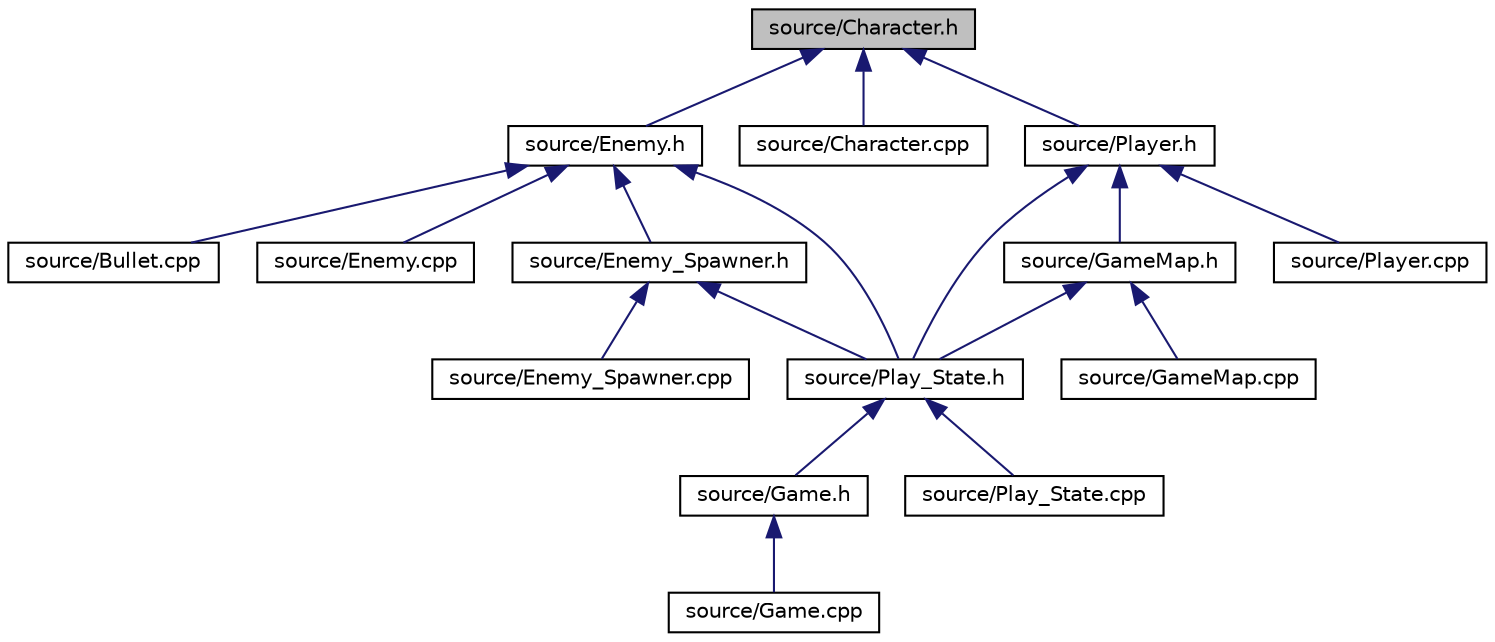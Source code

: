 digraph "source/Character.h"
{
  edge [fontname="Helvetica",fontsize="10",labelfontname="Helvetica",labelfontsize="10"];
  node [fontname="Helvetica",fontsize="10",shape=record];
  Node7 [label="source/Character.h",height=0.2,width=0.4,color="black", fillcolor="grey75", style="filled", fontcolor="black"];
  Node7 -> Node8 [dir="back",color="midnightblue",fontsize="10",style="solid"];
  Node8 [label="source/Enemy.h",height=0.2,width=0.4,color="black", fillcolor="white", style="filled",URL="$Enemy_8h.html"];
  Node8 -> Node9 [dir="back",color="midnightblue",fontsize="10",style="solid"];
  Node9 [label="source/Bullet.cpp",height=0.2,width=0.4,color="black", fillcolor="white", style="filled",URL="$Bullet_8cpp.html"];
  Node8 -> Node10 [dir="back",color="midnightblue",fontsize="10",style="solid"];
  Node10 [label="source/Enemy.cpp",height=0.2,width=0.4,color="black", fillcolor="white", style="filled",URL="$Enemy_8cpp.html"];
  Node8 -> Node11 [dir="back",color="midnightblue",fontsize="10",style="solid"];
  Node11 [label="source/Enemy_Spawner.h",height=0.2,width=0.4,color="black", fillcolor="white", style="filled",URL="$Enemy__Spawner_8h.html"];
  Node11 -> Node12 [dir="back",color="midnightblue",fontsize="10",style="solid"];
  Node12 [label="source/Enemy_Spawner.cpp",height=0.2,width=0.4,color="black", fillcolor="white", style="filled",URL="$Enemy__Spawner_8cpp.html"];
  Node11 -> Node13 [dir="back",color="midnightblue",fontsize="10",style="solid"];
  Node13 [label="source/Play_State.h",height=0.2,width=0.4,color="black", fillcolor="white", style="filled",URL="$Play__State_8h.html"];
  Node13 -> Node14 [dir="back",color="midnightblue",fontsize="10",style="solid"];
  Node14 [label="source/Game.h",height=0.2,width=0.4,color="black", fillcolor="white", style="filled",URL="$Game_8h.html"];
  Node14 -> Node15 [dir="back",color="midnightblue",fontsize="10",style="solid"];
  Node15 [label="source/Game.cpp",height=0.2,width=0.4,color="black", fillcolor="white", style="filled",URL="$Game_8cpp.html"];
  Node13 -> Node16 [dir="back",color="midnightblue",fontsize="10",style="solid"];
  Node16 [label="source/Play_State.cpp",height=0.2,width=0.4,color="black", fillcolor="white", style="filled",URL="$Play__State_8cpp.html"];
  Node8 -> Node13 [dir="back",color="midnightblue",fontsize="10",style="solid"];
  Node7 -> Node17 [dir="back",color="midnightblue",fontsize="10",style="solid"];
  Node17 [label="source/Character.cpp",height=0.2,width=0.4,color="black", fillcolor="white", style="filled",URL="$Character_8cpp.html"];
  Node7 -> Node18 [dir="back",color="midnightblue",fontsize="10",style="solid"];
  Node18 [label="source/Player.h",height=0.2,width=0.4,color="black", fillcolor="white", style="filled",URL="$Player_8h.html"];
  Node18 -> Node13 [dir="back",color="midnightblue",fontsize="10",style="solid"];
  Node18 -> Node19 [dir="back",color="midnightblue",fontsize="10",style="solid"];
  Node19 [label="source/GameMap.h",height=0.2,width=0.4,color="black", fillcolor="white", style="filled",URL="$GameMap_8h.html"];
  Node19 -> Node13 [dir="back",color="midnightblue",fontsize="10",style="solid"];
  Node19 -> Node20 [dir="back",color="midnightblue",fontsize="10",style="solid"];
  Node20 [label="source/GameMap.cpp",height=0.2,width=0.4,color="black", fillcolor="white", style="filled",URL="$GameMap_8cpp.html"];
  Node18 -> Node21 [dir="back",color="midnightblue",fontsize="10",style="solid"];
  Node21 [label="source/Player.cpp",height=0.2,width=0.4,color="black", fillcolor="white", style="filled",URL="$Player_8cpp.html"];
}
